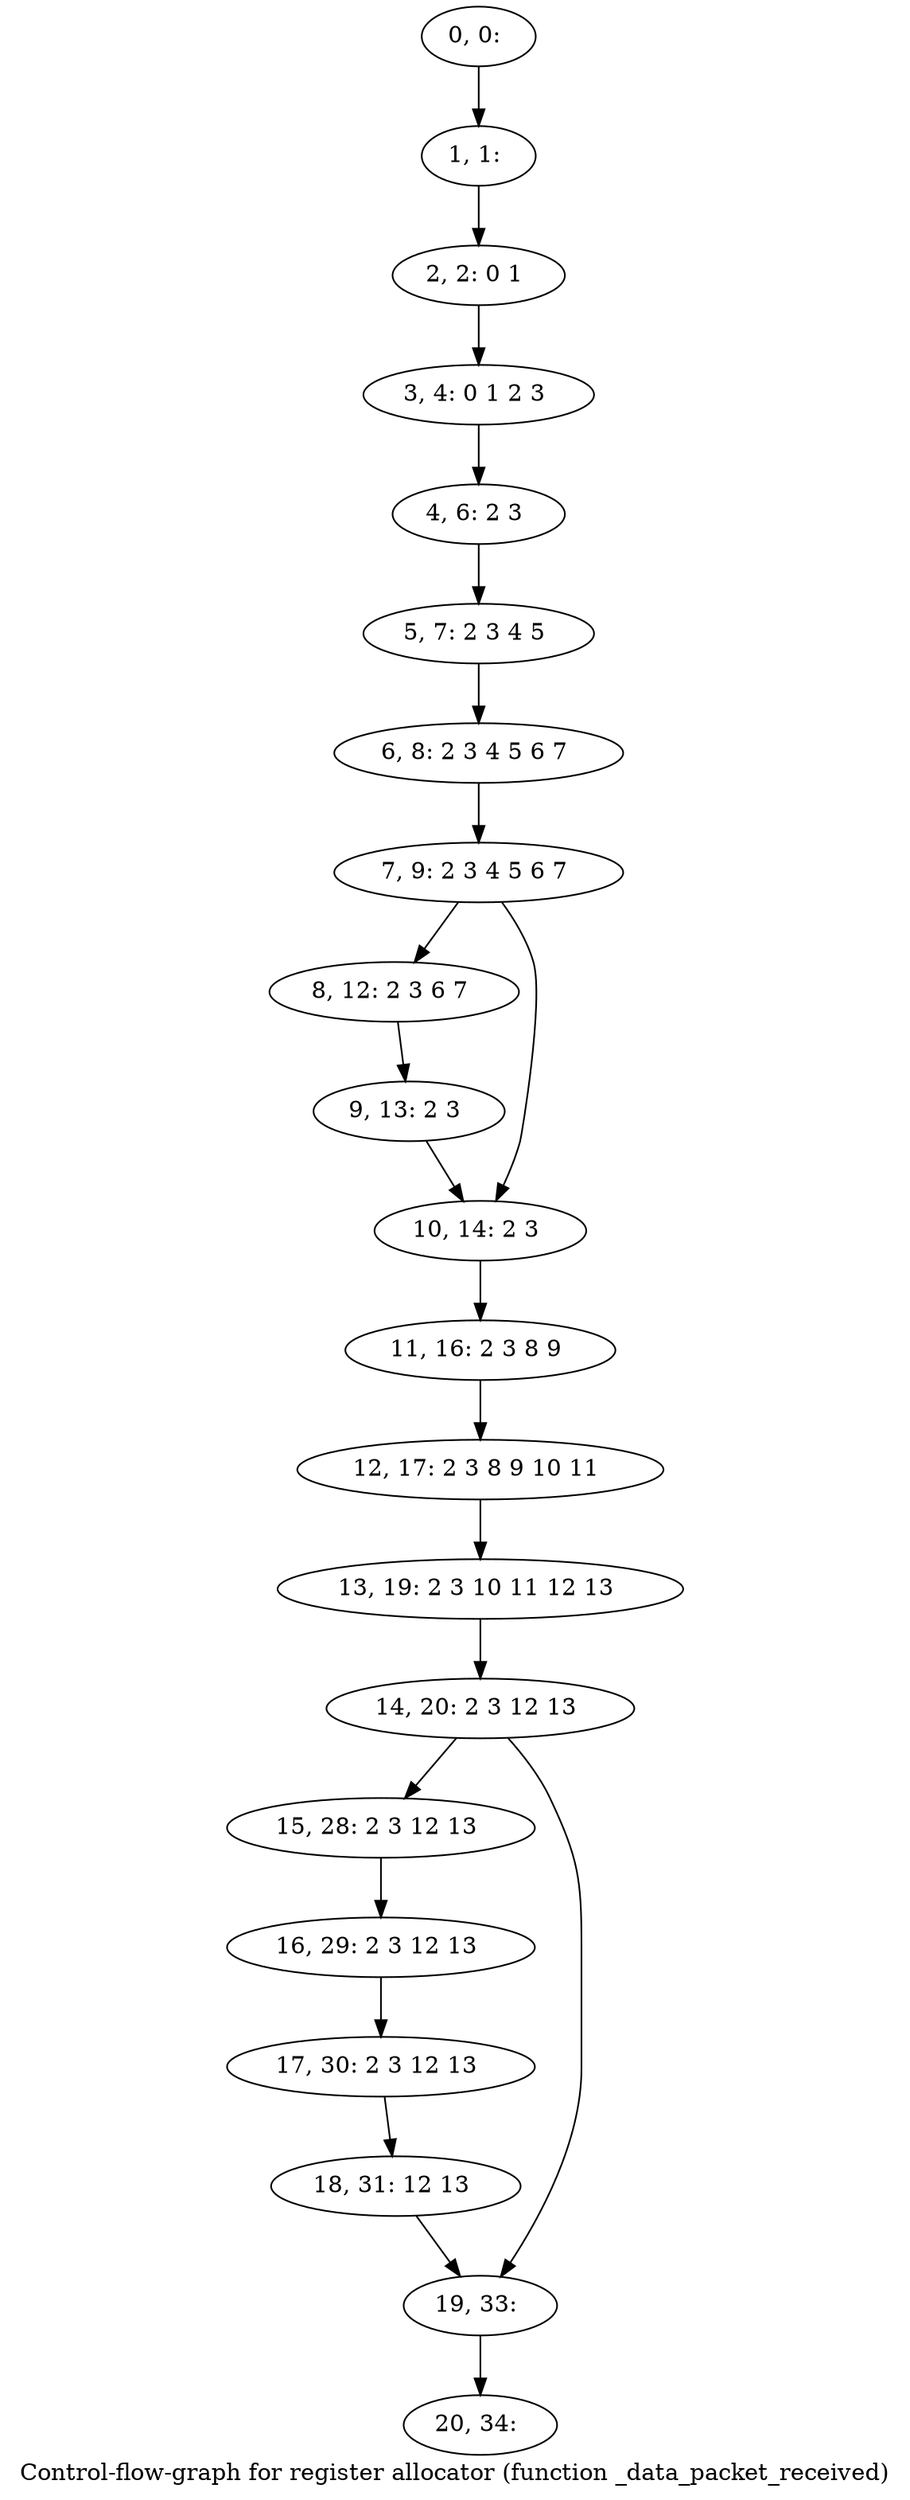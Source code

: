 digraph G {
graph [label="Control-flow-graph for register allocator (function _data_packet_received)"]
0[label="0, 0: "];
1[label="1, 1: "];
2[label="2, 2: 0 1 "];
3[label="3, 4: 0 1 2 3 "];
4[label="4, 6: 2 3 "];
5[label="5, 7: 2 3 4 5 "];
6[label="6, 8: 2 3 4 5 6 7 "];
7[label="7, 9: 2 3 4 5 6 7 "];
8[label="8, 12: 2 3 6 7 "];
9[label="9, 13: 2 3 "];
10[label="10, 14: 2 3 "];
11[label="11, 16: 2 3 8 9 "];
12[label="12, 17: 2 3 8 9 10 11 "];
13[label="13, 19: 2 3 10 11 12 13 "];
14[label="14, 20: 2 3 12 13 "];
15[label="15, 28: 2 3 12 13 "];
16[label="16, 29: 2 3 12 13 "];
17[label="17, 30: 2 3 12 13 "];
18[label="18, 31: 12 13 "];
19[label="19, 33: "];
20[label="20, 34: "];
0->1 ;
1->2 ;
2->3 ;
3->4 ;
4->5 ;
5->6 ;
6->7 ;
7->8 ;
7->10 ;
8->9 ;
9->10 ;
10->11 ;
11->12 ;
12->13 ;
13->14 ;
14->15 ;
14->19 ;
15->16 ;
16->17 ;
17->18 ;
18->19 ;
19->20 ;
}
